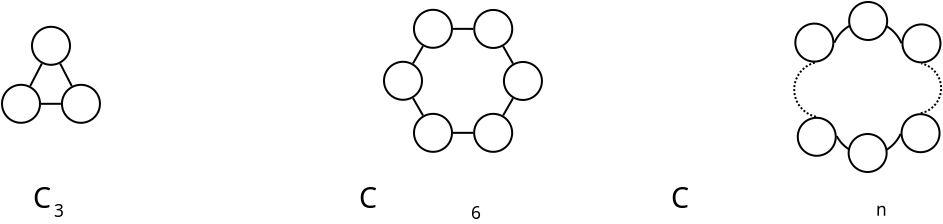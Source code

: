 <?xml version="1.0" encoding="UTF-8"?>
<dia:diagram xmlns:dia="http://www.lysator.liu.se/~alla/dia/">
  <dia:layer name="Background" visible="true" active="true">
    <dia:object type="Standard - Line" version="0" id="O0">
      <dia:attribute name="obj_pos">
        <dia:point val="34.055,6.593"/>
      </dia:attribute>
      <dia:attribute name="obj_bb">
        <dia:rectangle val="34.005,6.543;35.103,6.644"/>
      </dia:attribute>
      <dia:attribute name="conn_endpoints">
        <dia:point val="34.055,6.593"/>
        <dia:point val="35.053,6.594"/>
      </dia:attribute>
      <dia:attribute name="numcp">
        <dia:int val="1"/>
      </dia:attribute>
      <dia:attribute name="line_width">
        <dia:real val="0.1"/>
      </dia:attribute>
    </dia:object>
    <dia:object type="Standard - Text" version="1" id="O1">
      <dia:attribute name="obj_pos">
        <dia:point val="17.011,13.244"/>
      </dia:attribute>
      <dia:attribute name="obj_bb">
        <dia:rectangle val="17.011,12.439;17.561,13.449"/>
      </dia:attribute>
      <dia:attribute name="text">
        <dia:composite type="text">
          <dia:attribute name="string">
            <dia:string>#3#</dia:string>
          </dia:attribute>
          <dia:attribute name="font">
            <dia:font family="sans" style="0" name="Helvetica"/>
          </dia:attribute>
          <dia:attribute name="height">
            <dia:real val="1.082"/>
          </dia:attribute>
          <dia:attribute name="pos">
            <dia:point val="17.011,13.244"/>
          </dia:attribute>
          <dia:attribute name="color">
            <dia:color val="#000000"/>
          </dia:attribute>
          <dia:attribute name="alignment">
            <dia:enum val="0"/>
          </dia:attribute>
        </dia:composite>
      </dia:attribute>
      <dia:attribute name="valign">
        <dia:enum val="3"/>
      </dia:attribute>
    </dia:object>
    <dia:object type="Standard - Ellipse" version="0" id="O2">
      <dia:attribute name="obj_pos">
        <dia:point val="15.905,3.74"/>
      </dia:attribute>
      <dia:attribute name="obj_bb">
        <dia:rectangle val="15.855,3.69;17.855,5.69"/>
      </dia:attribute>
      <dia:attribute name="elem_corner">
        <dia:point val="15.905,3.74"/>
      </dia:attribute>
      <dia:attribute name="elem_width">
        <dia:real val="1.9"/>
      </dia:attribute>
      <dia:attribute name="elem_height">
        <dia:real val="1.9"/>
      </dia:attribute>
      <dia:attribute name="border_width">
        <dia:real val="0.1"/>
      </dia:attribute>
      <dia:attribute name="aspect">
        <dia:enum val="2"/>
      </dia:attribute>
    </dia:object>
    <dia:object type="Standard - Text" version="1" id="O3">
      <dia:attribute name="obj_pos">
        <dia:point val="37.855,13.345"/>
      </dia:attribute>
      <dia:attribute name="obj_bb">
        <dia:rectangle val="37.855,12.54;38.405,13.55"/>
      </dia:attribute>
      <dia:attribute name="text">
        <dia:composite type="text">
          <dia:attribute name="string">
            <dia:string>#6#</dia:string>
          </dia:attribute>
          <dia:attribute name="font">
            <dia:font family="sans" style="0" name="Helvetica"/>
          </dia:attribute>
          <dia:attribute name="height">
            <dia:real val="1.082"/>
          </dia:attribute>
          <dia:attribute name="pos">
            <dia:point val="37.855,13.345"/>
          </dia:attribute>
          <dia:attribute name="color">
            <dia:color val="#000000"/>
          </dia:attribute>
          <dia:attribute name="alignment">
            <dia:enum val="0"/>
          </dia:attribute>
        </dia:composite>
      </dia:attribute>
      <dia:attribute name="valign">
        <dia:enum val="3"/>
      </dia:attribute>
    </dia:object>
    <dia:object type="Standard - Text" version="1" id="O4">
      <dia:attribute name="obj_pos">
        <dia:point val="58.11,13.185"/>
      </dia:attribute>
      <dia:attribute name="obj_bb">
        <dia:rectangle val="58.11,12.38;58.66,13.39"/>
      </dia:attribute>
      <dia:attribute name="text">
        <dia:composite type="text">
          <dia:attribute name="string">
            <dia:string>#n#</dia:string>
          </dia:attribute>
          <dia:attribute name="font">
            <dia:font family="sans" style="0" name="Helvetica"/>
          </dia:attribute>
          <dia:attribute name="height">
            <dia:real val="1.082"/>
          </dia:attribute>
          <dia:attribute name="pos">
            <dia:point val="58.11,13.185"/>
          </dia:attribute>
          <dia:attribute name="color">
            <dia:color val="#000000"/>
          </dia:attribute>
          <dia:attribute name="alignment">
            <dia:enum val="0"/>
          </dia:attribute>
        </dia:composite>
      </dia:attribute>
      <dia:attribute name="valign">
        <dia:enum val="3"/>
      </dia:attribute>
    </dia:object>
    <dia:object type="Standard - Line" version="0" id="O5">
      <dia:attribute name="obj_pos">
        <dia:point val="39.956,5.58"/>
      </dia:attribute>
      <dia:attribute name="obj_bb">
        <dia:rectangle val="39.395,4.648;40.024,5.648"/>
      </dia:attribute>
      <dia:attribute name="conn_endpoints">
        <dia:point val="39.956,5.58"/>
        <dia:point val="39.463,4.716"/>
      </dia:attribute>
      <dia:attribute name="numcp">
        <dia:int val="1"/>
      </dia:attribute>
      <dia:attribute name="line_width">
        <dia:real val="0.1"/>
      </dia:attribute>
      <dia:connections>
        <dia:connection handle="1" to="O14" connection="8"/>
      </dia:connections>
    </dia:object>
    <dia:object type="Standard - Line" version="0" id="O6">
      <dia:attribute name="obj_pos">
        <dia:point val="34.954,5.573"/>
      </dia:attribute>
      <dia:attribute name="obj_bb">
        <dia:rectangle val="34.886,4.638;35.522,5.641"/>
      </dia:attribute>
      <dia:attribute name="conn_endpoints">
        <dia:point val="34.954,5.573"/>
        <dia:point val="35.454,4.706"/>
      </dia:attribute>
      <dia:attribute name="numcp">
        <dia:int val="1"/>
      </dia:attribute>
      <dia:attribute name="line_width">
        <dia:real val="0.1"/>
      </dia:attribute>
      <dia:connections>
        <dia:connection handle="0" to="O10" connection="8"/>
        <dia:connection handle="1" to="O9" connection="8"/>
      </dia:connections>
    </dia:object>
    <dia:object type="Standard - Line" version="0" id="O7">
      <dia:attribute name="obj_pos">
        <dia:point val="39.461,8.175"/>
      </dia:attribute>
      <dia:attribute name="obj_bb">
        <dia:rectangle val="39.392,7.247;40.023,8.243"/>
      </dia:attribute>
      <dia:attribute name="conn_endpoints">
        <dia:point val="39.461,8.175"/>
        <dia:point val="39.954,7.315"/>
      </dia:attribute>
      <dia:attribute name="numcp">
        <dia:int val="1"/>
      </dia:attribute>
      <dia:attribute name="line_width">
        <dia:real val="0.1"/>
      </dia:attribute>
      <dia:connections>
        <dia:connection handle="0" to="O8" connection="8"/>
      </dia:connections>
    </dia:object>
    <dia:object type="Standard - Ellipse" version="0" id="O8">
      <dia:attribute name="obj_pos">
        <dia:point val="38.013,8.092"/>
      </dia:attribute>
      <dia:attribute name="obj_bb">
        <dia:rectangle val="37.963,8.042;39.963,10.043"/>
      </dia:attribute>
      <dia:attribute name="elem_corner">
        <dia:point val="38.013,8.092"/>
      </dia:attribute>
      <dia:attribute name="elem_width">
        <dia:real val="1.9"/>
      </dia:attribute>
      <dia:attribute name="elem_height">
        <dia:real val="1.9"/>
      </dia:attribute>
      <dia:attribute name="border_width">
        <dia:real val="0.1"/>
      </dia:attribute>
      <dia:attribute name="aspect">
        <dia:enum val="2"/>
      </dia:attribute>
    </dia:object>
    <dia:object type="Standard - Ellipse" version="0" id="O9">
      <dia:attribute name="obj_pos">
        <dia:point val="35.003,2.89"/>
      </dia:attribute>
      <dia:attribute name="obj_bb">
        <dia:rectangle val="34.953,2.84;36.953,4.84"/>
      </dia:attribute>
      <dia:attribute name="elem_corner">
        <dia:point val="35.003,2.89"/>
      </dia:attribute>
      <dia:attribute name="elem_width">
        <dia:real val="1.9"/>
      </dia:attribute>
      <dia:attribute name="elem_height">
        <dia:real val="1.9"/>
      </dia:attribute>
      <dia:attribute name="border_width">
        <dia:real val="0.1"/>
      </dia:attribute>
      <dia:attribute name="aspect">
        <dia:enum val="2"/>
      </dia:attribute>
    </dia:object>
    <dia:object type="Standard - Ellipse" version="0" id="O10">
      <dia:attribute name="obj_pos">
        <dia:point val="33.505,5.489"/>
      </dia:attribute>
      <dia:attribute name="obj_bb">
        <dia:rectangle val="33.455,5.439;35.455,7.439"/>
      </dia:attribute>
      <dia:attribute name="elem_corner">
        <dia:point val="33.505,5.489"/>
      </dia:attribute>
      <dia:attribute name="elem_width">
        <dia:real val="1.9"/>
      </dia:attribute>
      <dia:attribute name="elem_height">
        <dia:real val="1.9"/>
      </dia:attribute>
      <dia:attribute name="border_width">
        <dia:real val="0.1"/>
      </dia:attribute>
      <dia:attribute name="aspect">
        <dia:enum val="2"/>
      </dia:attribute>
    </dia:object>
    <dia:object type="Standard - Ellipse" version="0" id="O11">
      <dia:attribute name="obj_pos">
        <dia:point val="35.005,8.092"/>
      </dia:attribute>
      <dia:attribute name="obj_bb">
        <dia:rectangle val="34.955,8.042;36.955,10.042"/>
      </dia:attribute>
      <dia:attribute name="elem_corner">
        <dia:point val="35.005,8.092"/>
      </dia:attribute>
      <dia:attribute name="elem_width">
        <dia:real val="1.9"/>
      </dia:attribute>
      <dia:attribute name="elem_height">
        <dia:real val="1.9"/>
      </dia:attribute>
      <dia:attribute name="border_width">
        <dia:real val="0.1"/>
      </dia:attribute>
      <dia:attribute name="aspect">
        <dia:enum val="2"/>
      </dia:attribute>
    </dia:object>
    <dia:object type="Standard - Line" version="0" id="O12">
      <dia:attribute name="obj_pos">
        <dia:point val="35.456,8.176"/>
      </dia:attribute>
      <dia:attribute name="obj_bb">
        <dia:rectangle val="34.886,7.236;35.525,8.245"/>
      </dia:attribute>
      <dia:attribute name="conn_endpoints">
        <dia:point val="35.456,8.176"/>
        <dia:point val="34.954,7.304"/>
      </dia:attribute>
      <dia:attribute name="numcp">
        <dia:int val="1"/>
      </dia:attribute>
      <dia:attribute name="line_width">
        <dia:real val="0.1"/>
      </dia:attribute>
      <dia:connections>
        <dia:connection handle="0" to="O11" connection="8"/>
        <dia:connection handle="1" to="O10" connection="8"/>
      </dia:connections>
    </dia:object>
    <dia:object type="Standard - Line" version="0" id="O13">
      <dia:attribute name="obj_pos">
        <dia:point val="37.963,9.042"/>
      </dia:attribute>
      <dia:attribute name="obj_bb">
        <dia:rectangle val="36.904,8.992;38.013,9.092"/>
      </dia:attribute>
      <dia:attribute name="conn_endpoints">
        <dia:point val="37.963,9.042"/>
        <dia:point val="36.954,9.042"/>
      </dia:attribute>
      <dia:attribute name="numcp">
        <dia:int val="1"/>
      </dia:attribute>
      <dia:attribute name="line_width">
        <dia:real val="0.1"/>
      </dia:attribute>
      <dia:connections>
        <dia:connection handle="0" to="O8" connection="8"/>
        <dia:connection handle="1" to="O11" connection="8"/>
      </dia:connections>
    </dia:object>
    <dia:object type="Standard - Ellipse" version="0" id="O14">
      <dia:attribute name="obj_pos">
        <dia:point val="38.017,2.898"/>
      </dia:attribute>
      <dia:attribute name="obj_bb">
        <dia:rectangle val="37.968,2.848;39.968,4.848"/>
      </dia:attribute>
      <dia:attribute name="elem_corner">
        <dia:point val="38.017,2.898"/>
      </dia:attribute>
      <dia:attribute name="elem_width">
        <dia:real val="1.9"/>
      </dia:attribute>
      <dia:attribute name="elem_height">
        <dia:real val="1.9"/>
      </dia:attribute>
      <dia:attribute name="border_width">
        <dia:real val="0.1"/>
      </dia:attribute>
      <dia:attribute name="aspect">
        <dia:enum val="2"/>
      </dia:attribute>
    </dia:object>
    <dia:object type="Standard - Line" version="0" id="O15">
      <dia:attribute name="obj_pos">
        <dia:point val="36.948,3.843"/>
      </dia:attribute>
      <dia:attribute name="obj_bb">
        <dia:rectangle val="36.898,3.793;38.023,3.896"/>
      </dia:attribute>
      <dia:attribute name="conn_endpoints">
        <dia:point val="36.948,3.843"/>
        <dia:point val="37.972,3.846"/>
      </dia:attribute>
      <dia:attribute name="numcp">
        <dia:int val="1"/>
      </dia:attribute>
      <dia:attribute name="line_width">
        <dia:real val="0.1"/>
      </dia:attribute>
      <dia:connections>
        <dia:connection handle="0" to="O9" connection="8"/>
        <dia:connection handle="1" to="O14" connection="8"/>
      </dia:connections>
    </dia:object>
    <dia:object type="Standard - Ellipse" version="0" id="O16">
      <dia:attribute name="obj_pos">
        <dia:point val="39.502,5.498"/>
      </dia:attribute>
      <dia:attribute name="obj_bb">
        <dia:rectangle val="39.452,5.448;41.452,7.448"/>
      </dia:attribute>
      <dia:attribute name="elem_corner">
        <dia:point val="39.502,5.498"/>
      </dia:attribute>
      <dia:attribute name="elem_width">
        <dia:real val="1.9"/>
      </dia:attribute>
      <dia:attribute name="elem_height">
        <dia:real val="1.9"/>
      </dia:attribute>
      <dia:attribute name="border_width">
        <dia:real val="0.1"/>
      </dia:attribute>
      <dia:attribute name="show_background">
        <dia:boolean val="false"/>
      </dia:attribute>
      <dia:attribute name="aspect">
        <dia:enum val="2"/>
      </dia:attribute>
    </dia:object>
    <dia:object type="Standard - Line" version="0" id="O17">
      <dia:attribute name="obj_pos">
        <dia:point val="16.355,7.59"/>
      </dia:attribute>
      <dia:attribute name="obj_bb">
        <dia:rectangle val="16.305,7.54;17.403,7.641"/>
      </dia:attribute>
      <dia:attribute name="conn_endpoints">
        <dia:point val="16.355,7.59"/>
        <dia:point val="17.353,7.591"/>
      </dia:attribute>
      <dia:attribute name="numcp">
        <dia:int val="1"/>
      </dia:attribute>
      <dia:attribute name="line_width">
        <dia:real val="0.1"/>
      </dia:attribute>
      <dia:connections>
        <dia:connection handle="0" to="O19" connection="8"/>
        <dia:connection handle="1" to="O18" connection="8"/>
      </dia:connections>
    </dia:object>
    <dia:object type="Standard - Ellipse" version="0" id="O18">
      <dia:attribute name="obj_pos">
        <dia:point val="17.403,6.641"/>
      </dia:attribute>
      <dia:attribute name="obj_bb">
        <dia:rectangle val="17.353,6.591;19.353,8.591"/>
      </dia:attribute>
      <dia:attribute name="elem_corner">
        <dia:point val="17.403,6.641"/>
      </dia:attribute>
      <dia:attribute name="elem_width">
        <dia:real val="1.9"/>
      </dia:attribute>
      <dia:attribute name="elem_height">
        <dia:real val="1.9"/>
      </dia:attribute>
      <dia:attribute name="border_width">
        <dia:real val="0.1"/>
      </dia:attribute>
      <dia:attribute name="aspect">
        <dia:enum val="2"/>
      </dia:attribute>
    </dia:object>
    <dia:object type="Standard - Ellipse" version="0" id="O19">
      <dia:attribute name="obj_pos">
        <dia:point val="14.405,6.64"/>
      </dia:attribute>
      <dia:attribute name="obj_bb">
        <dia:rectangle val="14.355,6.59;16.355,8.59"/>
      </dia:attribute>
      <dia:attribute name="elem_corner">
        <dia:point val="14.405,6.64"/>
      </dia:attribute>
      <dia:attribute name="elem_width">
        <dia:real val="1.9"/>
      </dia:attribute>
      <dia:attribute name="elem_height">
        <dia:real val="1.9"/>
      </dia:attribute>
      <dia:attribute name="border_width">
        <dia:real val="0.1"/>
      </dia:attribute>
      <dia:attribute name="aspect">
        <dia:enum val="2"/>
      </dia:attribute>
    </dia:object>
    <dia:object type="Standard - Line" version="0" id="O20">
      <dia:attribute name="obj_pos">
        <dia:point val="15.814,6.702"/>
      </dia:attribute>
      <dia:attribute name="obj_bb">
        <dia:rectangle val="15.747,5.511;16.463,6.769"/>
      </dia:attribute>
      <dia:attribute name="conn_endpoints">
        <dia:point val="15.814,6.702"/>
        <dia:point val="16.396,5.578"/>
      </dia:attribute>
      <dia:attribute name="numcp">
        <dia:int val="1"/>
      </dia:attribute>
      <dia:attribute name="line_width">
        <dia:real val="0.1"/>
      </dia:attribute>
      <dia:connections>
        <dia:connection handle="0" to="O19" connection="8"/>
        <dia:connection handle="1" to="O2" connection="8"/>
      </dia:connections>
    </dia:object>
    <dia:object type="Standard - Line" version="0" id="O21">
      <dia:attribute name="obj_pos">
        <dia:point val="17.314,5.579"/>
      </dia:attribute>
      <dia:attribute name="obj_bb">
        <dia:rectangle val="17.246,5.511;17.961,6.77"/>
      </dia:attribute>
      <dia:attribute name="conn_endpoints">
        <dia:point val="17.314,5.579"/>
        <dia:point val="17.894,6.703"/>
      </dia:attribute>
      <dia:attribute name="numcp">
        <dia:int val="1"/>
      </dia:attribute>
      <dia:attribute name="line_width">
        <dia:real val="0.1"/>
      </dia:attribute>
      <dia:connections>
        <dia:connection handle="0" to="O2" connection="8"/>
        <dia:connection handle="1" to="O18" connection="8"/>
      </dia:connections>
    </dia:object>
    <dia:object type="Standard - Ellipse" version="0" id="O22">
      <dia:attribute name="obj_pos">
        <dia:point val="54.072,3.58"/>
      </dia:attribute>
      <dia:attribute name="obj_bb">
        <dia:rectangle val="54.023,3.53;56.023,5.53"/>
      </dia:attribute>
      <dia:attribute name="elem_corner">
        <dia:point val="54.072,3.58"/>
      </dia:attribute>
      <dia:attribute name="elem_width">
        <dia:real val="1.9"/>
      </dia:attribute>
      <dia:attribute name="elem_height">
        <dia:real val="1.9"/>
      </dia:attribute>
      <dia:attribute name="border_width">
        <dia:real val="0.1"/>
      </dia:attribute>
      <dia:attribute name="aspect">
        <dia:enum val="2"/>
      </dia:attribute>
    </dia:object>
    <dia:object type="Standard - Ellipse" version="0" id="O23">
      <dia:attribute name="obj_pos">
        <dia:point val="59.428,3.62"/>
      </dia:attribute>
      <dia:attribute name="obj_bb">
        <dia:rectangle val="59.377,3.57;61.377,5.57"/>
      </dia:attribute>
      <dia:attribute name="elem_corner">
        <dia:point val="59.428,3.62"/>
      </dia:attribute>
      <dia:attribute name="elem_width">
        <dia:real val="1.9"/>
      </dia:attribute>
      <dia:attribute name="elem_height">
        <dia:real val="1.9"/>
      </dia:attribute>
      <dia:attribute name="border_width">
        <dia:real val="0.1"/>
      </dia:attribute>
      <dia:attribute name="aspect">
        <dia:enum val="2"/>
      </dia:attribute>
    </dia:object>
    <dia:object type="Standard - Ellipse" version="0" id="O24">
      <dia:attribute name="obj_pos">
        <dia:point val="59.383,8.11"/>
      </dia:attribute>
      <dia:attribute name="obj_bb">
        <dia:rectangle val="59.333,8.06;61.333,10.06"/>
      </dia:attribute>
      <dia:attribute name="elem_corner">
        <dia:point val="59.383,8.11"/>
      </dia:attribute>
      <dia:attribute name="elem_width">
        <dia:real val="1.9"/>
      </dia:attribute>
      <dia:attribute name="elem_height">
        <dia:real val="1.9"/>
      </dia:attribute>
      <dia:attribute name="border_width">
        <dia:real val="0.1"/>
      </dia:attribute>
      <dia:attribute name="aspect">
        <dia:enum val="2"/>
      </dia:attribute>
    </dia:object>
    <dia:object type="Standard - Ellipse" version="0" id="O25">
      <dia:attribute name="obj_pos">
        <dia:point val="54.193,8.29"/>
      </dia:attribute>
      <dia:attribute name="obj_bb">
        <dia:rectangle val="54.142,8.24;56.142,10.24"/>
      </dia:attribute>
      <dia:attribute name="elem_corner">
        <dia:point val="54.193,8.29"/>
      </dia:attribute>
      <dia:attribute name="elem_width">
        <dia:real val="1.9"/>
      </dia:attribute>
      <dia:attribute name="elem_height">
        <dia:real val="1.9"/>
      </dia:attribute>
      <dia:attribute name="border_width">
        <dia:real val="0.1"/>
      </dia:attribute>
      <dia:attribute name="aspect">
        <dia:enum val="2"/>
      </dia:attribute>
    </dia:object>
    <dia:object type="Standard - Arc" version="0" id="O26">
      <dia:attribute name="obj_pos">
        <dia:point val="60.333,9.06"/>
      </dia:attribute>
      <dia:attribute name="obj_bb">
        <dia:rectangle val="60.282,4.519;61.411,9.111"/>
      </dia:attribute>
      <dia:attribute name="conn_endpoints">
        <dia:point val="60.333,9.06"/>
        <dia:point val="60.377,4.57"/>
      </dia:attribute>
      <dia:attribute name="curve_distance">
        <dia:real val="1.006"/>
      </dia:attribute>
      <dia:attribute name="line_width">
        <dia:real val="0.1"/>
      </dia:attribute>
      <dia:attribute name="line_style">
        <dia:enum val="4"/>
      </dia:attribute>
      <dia:connections>
        <dia:connection handle="0" to="O24" connection="8"/>
        <dia:connection handle="1" to="O23" connection="8"/>
      </dia:connections>
    </dia:object>
    <dia:object type="Standard - Arc" version="0" id="O27">
      <dia:attribute name="obj_pos">
        <dia:point val="55.023,4.53"/>
      </dia:attribute>
      <dia:attribute name="obj_bb">
        <dia:rectangle val="53.966,4.479;55.194,9.291"/>
      </dia:attribute>
      <dia:attribute name="conn_endpoints">
        <dia:point val="55.023,4.53"/>
        <dia:point val="55.142,9.24"/>
      </dia:attribute>
      <dia:attribute name="curve_distance">
        <dia:real val="1.066"/>
      </dia:attribute>
      <dia:attribute name="line_width">
        <dia:real val="0.1"/>
      </dia:attribute>
      <dia:attribute name="line_style">
        <dia:enum val="4"/>
      </dia:attribute>
      <dia:connections>
        <dia:connection handle="0" to="O22" connection="8"/>
        <dia:connection handle="1" to="O25" connection="8"/>
      </dia:connections>
    </dia:object>
    <dia:object type="Standard - Arc" version="0" id="O28">
      <dia:attribute name="obj_pos">
        <dia:point val="55.142,9.24"/>
      </dia:attribute>
      <dia:attribute name="obj_bb">
        <dia:rectangle val="55.091,9.008;60.384,10.197"/>
      </dia:attribute>
      <dia:attribute name="conn_endpoints">
        <dia:point val="55.142,9.24"/>
        <dia:point val="60.333,9.06"/>
      </dia:attribute>
      <dia:attribute name="curve_distance">
        <dia:real val="0.995"/>
      </dia:attribute>
      <dia:attribute name="line_width">
        <dia:real val="0.1"/>
      </dia:attribute>
      <dia:connections>
        <dia:connection handle="0" to="O25" connection="8"/>
        <dia:connection handle="1" to="O24" connection="8"/>
      </dia:connections>
    </dia:object>
    <dia:object type="Standard - Arc" version="0" id="O29">
      <dia:attribute name="obj_pos">
        <dia:point val="60.377,4.57"/>
      </dia:attribute>
      <dia:attribute name="obj_bb">
        <dia:rectangle val="54.972,3.399;60.428,4.62"/>
      </dia:attribute>
      <dia:attribute name="conn_endpoints">
        <dia:point val="60.377,4.57"/>
        <dia:point val="55.023,4.53"/>
      </dia:attribute>
      <dia:attribute name="curve_distance">
        <dia:real val="1.101"/>
      </dia:attribute>
      <dia:attribute name="line_width">
        <dia:real val="0.1"/>
      </dia:attribute>
      <dia:connections>
        <dia:connection handle="0" to="O23" connection="8"/>
        <dia:connection handle="1" to="O22" connection="8"/>
      </dia:connections>
    </dia:object>
    <dia:object type="Standard - Ellipse" version="0" id="O30">
      <dia:attribute name="obj_pos">
        <dia:point val="56.763,2.5"/>
      </dia:attribute>
      <dia:attribute name="obj_bb">
        <dia:rectangle val="56.712,2.45;58.712,4.45"/>
      </dia:attribute>
      <dia:attribute name="elem_corner">
        <dia:point val="56.763,2.5"/>
      </dia:attribute>
      <dia:attribute name="elem_width">
        <dia:real val="1.9"/>
      </dia:attribute>
      <dia:attribute name="elem_height">
        <dia:real val="1.9"/>
      </dia:attribute>
      <dia:attribute name="border_width">
        <dia:real val="0.1"/>
      </dia:attribute>
      <dia:attribute name="aspect">
        <dia:enum val="2"/>
      </dia:attribute>
    </dia:object>
    <dia:object type="Standard - Ellipse" version="0" id="O31">
      <dia:attribute name="obj_pos">
        <dia:point val="56.737,9.1"/>
      </dia:attribute>
      <dia:attribute name="obj_bb">
        <dia:rectangle val="56.688,9.05;58.688,11.05"/>
      </dia:attribute>
      <dia:attribute name="elem_corner">
        <dia:point val="56.737,9.1"/>
      </dia:attribute>
      <dia:attribute name="elem_width">
        <dia:real val="1.9"/>
      </dia:attribute>
      <dia:attribute name="elem_height">
        <dia:real val="1.9"/>
      </dia:attribute>
      <dia:attribute name="border_width">
        <dia:real val="0.1"/>
      </dia:attribute>
      <dia:attribute name="aspect">
        <dia:enum val="2"/>
      </dia:attribute>
    </dia:object>
    <dia:object type="Standard - Text" version="1" id="O32">
      <dia:attribute name="obj_pos">
        <dia:point val="15.95,12.8"/>
      </dia:attribute>
      <dia:attribute name="obj_bb">
        <dia:rectangle val="15.95,11.47;58.072,13.137"/>
      </dia:attribute>
      <dia:attribute name="text">
        <dia:composite type="text">
          <dia:attribute name="string">
            <dia:string>#C                                            C                                          C#</dia:string>
          </dia:attribute>
          <dia:attribute name="font">
            <dia:font family="sans" style="0" name="Helvetica"/>
          </dia:attribute>
          <dia:attribute name="height">
            <dia:real val="1.788"/>
          </dia:attribute>
          <dia:attribute name="pos">
            <dia:point val="15.95,12.8"/>
          </dia:attribute>
          <dia:attribute name="color">
            <dia:color val="#000000"/>
          </dia:attribute>
          <dia:attribute name="alignment">
            <dia:enum val="0"/>
          </dia:attribute>
        </dia:composite>
      </dia:attribute>
      <dia:attribute name="valign">
        <dia:enum val="3"/>
      </dia:attribute>
    </dia:object>
  </dia:layer>
</dia:diagram>
